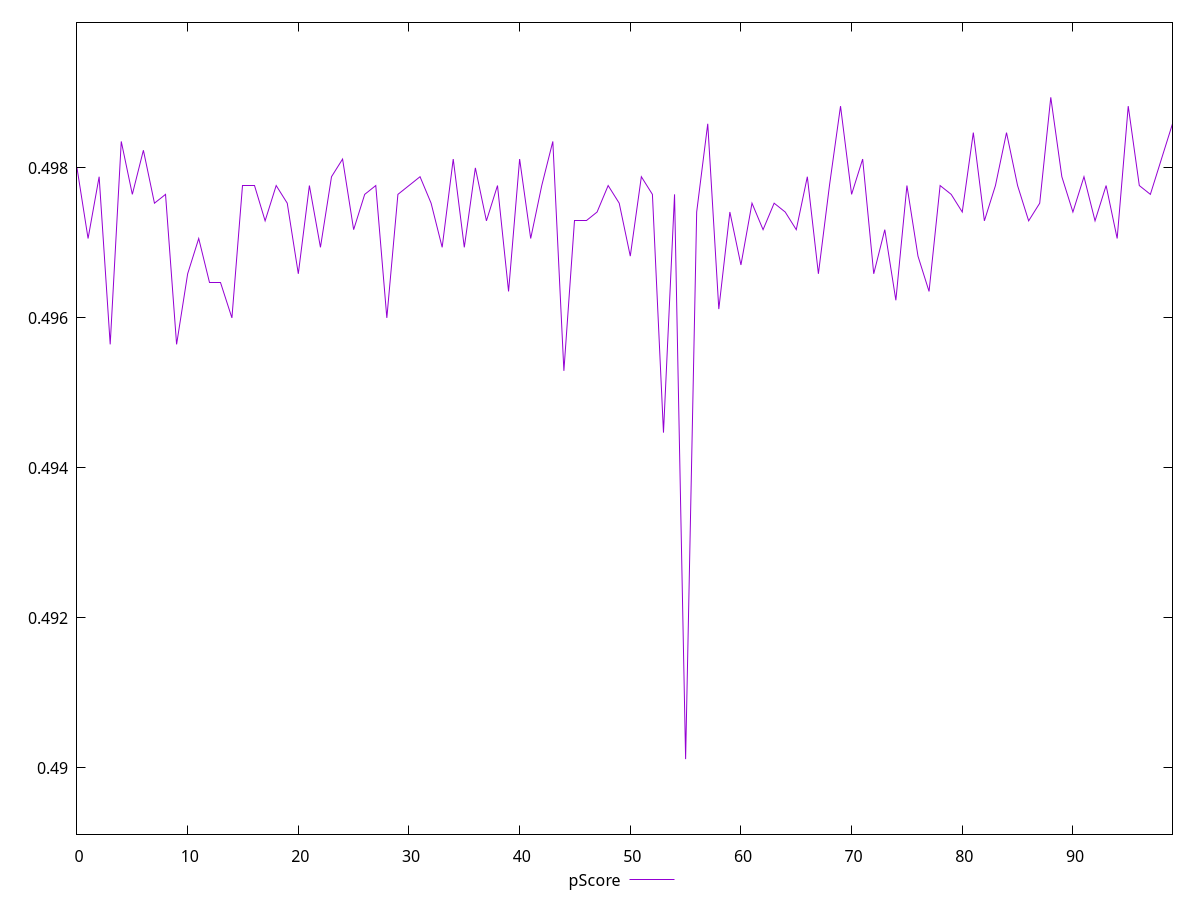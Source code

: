 reset

$pScore <<EOF
0 0.498
1 0.4970588235294118
2 0.49788235294117644
3 0.4956470588235294
4 0.4983529411764706
5 0.4976470588235294
6 0.49823529411764705
7 0.4975294117647059
8 0.4976470588235294
9 0.4956470588235294
10 0.49658823529411766
11 0.4970588235294118
12 0.4964705882352941
13 0.4964705882352941
14 0.496
15 0.49776470588235294
16 0.49776470588235294
17 0.49729411764705883
18 0.49776470588235294
19 0.4975294117647059
20 0.49658823529411766
21 0.49776470588235294
22 0.4969411764705882
23 0.49788235294117644
24 0.49811764705882355
25 0.4971764705882353
26 0.4976470588235294
27 0.49776470588235294
28 0.496
29 0.4976470588235294
30 0.49776470588235294
31 0.49788235294117644
32 0.4975294117647059
33 0.4969411764705882
34 0.49811764705882355
35 0.4969411764705882
36 0.498
37 0.49729411764705883
38 0.49776470588235294
39 0.4963529411764706
40 0.49811764705882355
41 0.4970588235294118
42 0.49776470588235294
43 0.4983529411764706
44 0.49529411764705883
45 0.49729411764705883
46 0.49729411764705883
47 0.49741176470588233
48 0.49776470588235294
49 0.4975294117647059
50 0.4968235294117647
51 0.49788235294117644
52 0.4976470588235294
53 0.4944705882352941
54 0.4976470588235294
55 0.49011764705882355
56 0.49741176470588233
57 0.49858823529411767
58 0.49611764705882355
59 0.49741176470588233
60 0.49670588235294116
61 0.4975294117647059
62 0.4971764705882353
63 0.4975294117647059
64 0.49741176470588233
65 0.4971764705882353
66 0.49788235294117644
67 0.49658823529411766
68 0.49776470588235294
69 0.4988235294117647
70 0.4976470588235294
71 0.49811764705882355
72 0.49658823529411766
73 0.4971764705882353
74 0.49623529411764705
75 0.49776470588235294
76 0.4968235294117647
77 0.4963529411764706
78 0.49776470588235294
79 0.4976470588235294
80 0.49741176470588233
81 0.4984705882352941
82 0.49729411764705883
83 0.49776470588235294
84 0.4984705882352941
85 0.49776470588235294
86 0.49729411764705883
87 0.4975294117647059
88 0.4989411764705882
89 0.49788235294117644
90 0.49741176470588233
91 0.49788235294117644
92 0.49729411764705883
93 0.49776470588235294
94 0.4970588235294118
95 0.4988235294117647
96 0.49776470588235294
97 0.4976470588235294
98 0.49811764705882355
99 0.49858823529411767
EOF

set key outside below
set xrange [0:99]
set yrange [0.48911764705882355:0.4999411764705882]
set trange [0.48911764705882355:0.4999411764705882]
set terminal svg size 640, 500 enhanced background rgb 'white'
set output "report_00009_2021-02-08T22-37-41.559Z/uses-rel-preload/samples/pages+cached+noadtech+nomedia+nocss/pScore/values.svg"

plot $pScore title "pScore" with line

reset
